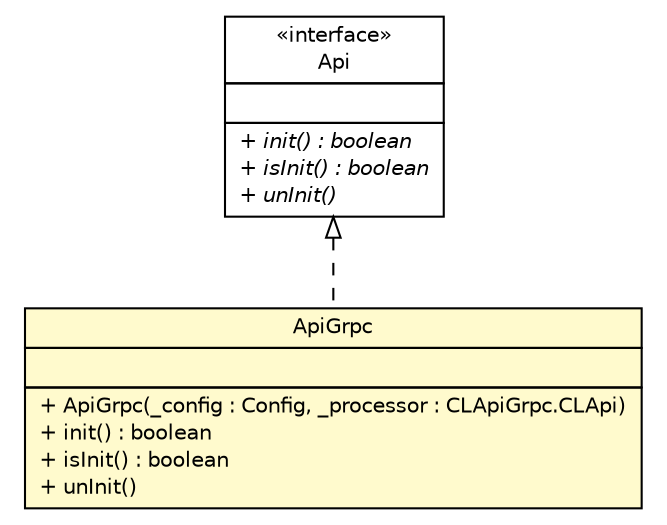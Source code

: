 #!/usr/local/bin/dot
#
# Class diagram 
# Generated by UMLGraph version 5.1 (http://www.umlgraph.org/)
#

digraph G {
	edge [fontname="Helvetica",fontsize=10,labelfontname="Helvetica",labelfontsize=10];
	node [fontname="Helvetica",fontsize=10,shape=plaintext];
	nodesep=0.25;
	ranksep=0.5;
	// com.connectlife.coreserver.apiserver.ApiGrpc
	c1337 [label=<<table title="com.connectlife.coreserver.apiserver.ApiGrpc" border="0" cellborder="1" cellspacing="0" cellpadding="2" port="p" bgcolor="lemonChiffon" href="./ApiGrpc.html">
		<tr><td><table border="0" cellspacing="0" cellpadding="1">
<tr><td align="center" balign="center"> ApiGrpc </td></tr>
		</table></td></tr>
		<tr><td><table border="0" cellspacing="0" cellpadding="1">
<tr><td align="left" balign="left">  </td></tr>
		</table></td></tr>
		<tr><td><table border="0" cellspacing="0" cellpadding="1">
<tr><td align="left" balign="left"> + ApiGrpc(_config : Config, _processor : CLApiGrpc.CLApi) </td></tr>
<tr><td align="left" balign="left"> + init() : boolean </td></tr>
<tr><td align="left" balign="left"> + isInit() : boolean </td></tr>
<tr><td align="left" balign="left"> + unInit() </td></tr>
		</table></td></tr>
		</table>>, fontname="Helvetica", fontcolor="black", fontsize=10.0];
	// com.connectlife.coreserver.apiserver.Api
	c1338 [label=<<table title="com.connectlife.coreserver.apiserver.Api" border="0" cellborder="1" cellspacing="0" cellpadding="2" port="p" href="./Api.html">
		<tr><td><table border="0" cellspacing="0" cellpadding="1">
<tr><td align="center" balign="center"> &#171;interface&#187; </td></tr>
<tr><td align="center" balign="center"> Api </td></tr>
		</table></td></tr>
		<tr><td><table border="0" cellspacing="0" cellpadding="1">
<tr><td align="left" balign="left">  </td></tr>
		</table></td></tr>
		<tr><td><table border="0" cellspacing="0" cellpadding="1">
<tr><td align="left" balign="left"><font face="Helvetica-Oblique" point-size="10.0"> + init() : boolean </font></td></tr>
<tr><td align="left" balign="left"><font face="Helvetica-Oblique" point-size="10.0"> + isInit() : boolean </font></td></tr>
<tr><td align="left" balign="left"><font face="Helvetica-Oblique" point-size="10.0"> + unInit() </font></td></tr>
		</table></td></tr>
		</table>>, fontname="Helvetica", fontcolor="black", fontsize=10.0];
	//com.connectlife.coreserver.apiserver.ApiGrpc implements com.connectlife.coreserver.apiserver.Api
	c1338:p -> c1337:p [dir=back,arrowtail=empty,style=dashed];
}

